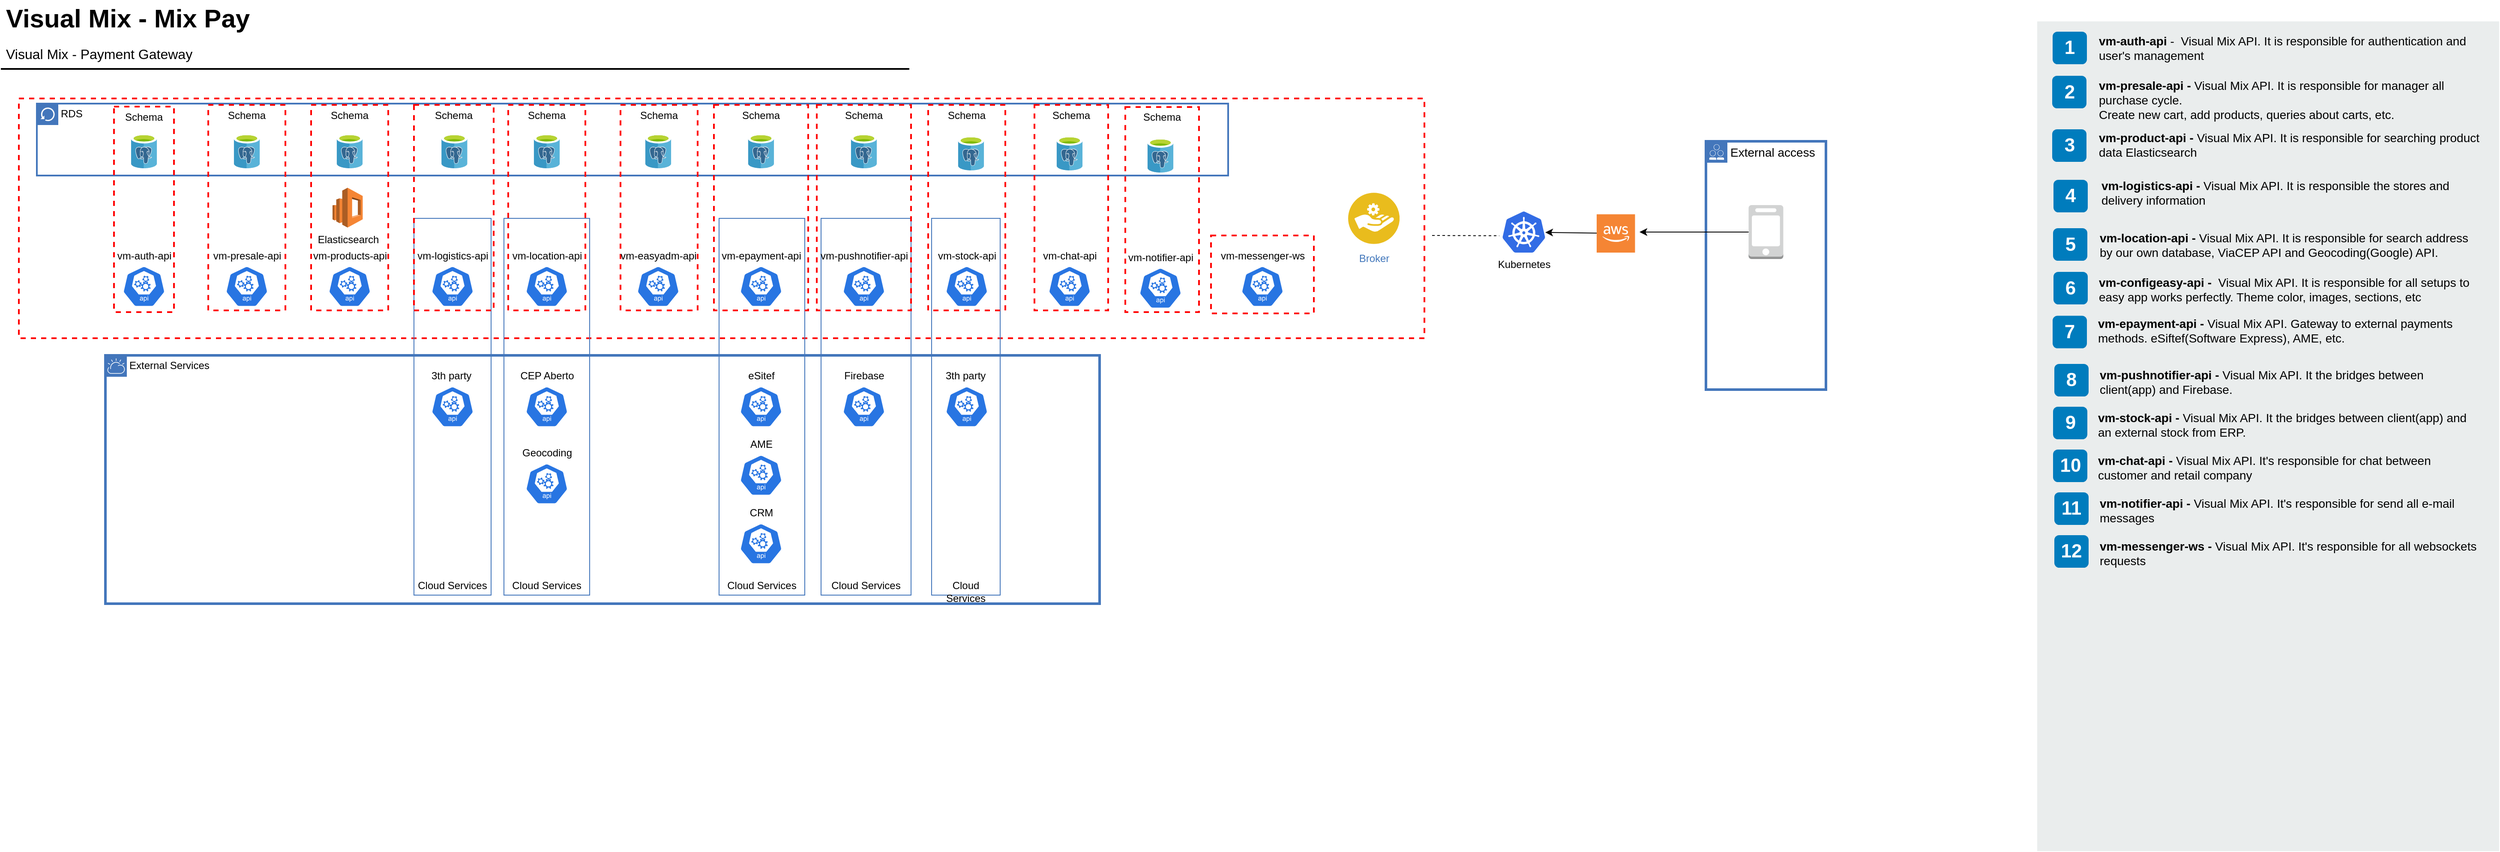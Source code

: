 <mxfile version="13.6.2" type="github" pages="4">
  <diagram id="Ht1M8jgEwFfnCIfOTk4-" name="Architecture">
    <mxGraphModel dx="1351" dy="946" grid="1" gridSize="10" guides="1" tooltips="1" connect="1" arrows="1" fold="1" page="1" pageScale="1" pageWidth="1169" pageHeight="827" background="none" math="0" shadow="0">
      <root>
        <mxCell id="0" />
        <mxCell id="1" parent="0" />
        <mxCell id="9gZsiQix6CurxSerb5Fo-18" value="" style="rounded=0;whiteSpace=wrap;html=1;fillColor=#EAEDED;fontSize=22;fontColor=#FFFFFF;strokeColor=none;labelBackgroundColor=none;" parent="1" vertex="1">
          <mxGeometry x="2384" y="90" width="539" height="969" as="geometry" />
        </mxCell>
        <mxCell id="9gZsiQix6CurxSerb5Fo-19" value="1" style="rounded=1;whiteSpace=wrap;html=1;fillColor=#007CBD;strokeColor=none;fontColor=#FFFFFF;fontStyle=1;fontSize=22;labelBackgroundColor=none;" parent="1" vertex="1">
          <mxGeometry x="2402" y="102" width="40" height="38" as="geometry" />
        </mxCell>
        <mxCell id="9gZsiQix6CurxSerb5Fo-20" value="2" style="rounded=1;whiteSpace=wrap;html=1;fillColor=#007CBD;strokeColor=none;fontColor=#FFFFFF;fontStyle=1;fontSize=22;labelBackgroundColor=none;" parent="1" vertex="1">
          <mxGeometry x="2401.5" y="153.5" width="40" height="38" as="geometry" />
        </mxCell>
        <mxCell id="9gZsiQix6CurxSerb5Fo-21" value="3" style="rounded=1;whiteSpace=wrap;html=1;fillColor=#007CBD;strokeColor=none;fontColor=#FFFFFF;fontStyle=1;fontSize=22;labelBackgroundColor=none;" parent="1" vertex="1">
          <mxGeometry x="2401.5" y="216" width="40" height="38" as="geometry" />
        </mxCell>
        <mxCell id="9gZsiQix6CurxSerb5Fo-22" value="4" style="rounded=1;whiteSpace=wrap;html=1;fillColor=#007CBD;strokeColor=none;fontColor=#FFFFFF;fontStyle=1;fontSize=22;labelBackgroundColor=none;" parent="1" vertex="1">
          <mxGeometry x="2403" y="275" width="40" height="38" as="geometry" />
        </mxCell>
        <mxCell id="9gZsiQix6CurxSerb5Fo-23" value="5" style="rounded=1;whiteSpace=wrap;html=1;fillColor=#007CBD;strokeColor=none;fontColor=#FFFFFF;fontStyle=1;fontSize=22;labelBackgroundColor=none;" parent="1" vertex="1">
          <mxGeometry x="2402.5" y="331.5" width="40" height="38" as="geometry" />
        </mxCell>
        <mxCell id="9gZsiQix6CurxSerb5Fo-24" value="6" style="rounded=1;whiteSpace=wrap;html=1;fillColor=#007CBD;strokeColor=none;fontColor=#FFFFFF;fontStyle=1;fontSize=22;labelBackgroundColor=none;" parent="1" vertex="1">
          <mxGeometry x="2403" y="382.5" width="40" height="38" as="geometry" />
        </mxCell>
        <mxCell id="9gZsiQix6CurxSerb5Fo-25" value="7" style="rounded=1;whiteSpace=wrap;html=1;fillColor=#007CBD;strokeColor=none;fontColor=#FFFFFF;fontStyle=1;fontSize=22;labelBackgroundColor=none;" parent="1" vertex="1">
          <mxGeometry x="2402" y="433.75" width="40" height="38" as="geometry" />
        </mxCell>
        <mxCell id="9gZsiQix6CurxSerb5Fo-26" value="8" style="rounded=1;whiteSpace=wrap;html=1;fillColor=#007CBD;strokeColor=none;fontColor=#FFFFFF;fontStyle=1;fontSize=22;labelBackgroundColor=none;" parent="1" vertex="1">
          <mxGeometry x="2404" y="490" width="40" height="38" as="geometry" />
        </mxCell>
        <mxCell id="9gZsiQix6CurxSerb5Fo-27" value="&lt;b&gt;vm-auth-api &lt;/b&gt;- &amp;nbsp;Visual Mix API. It is responsible for authentication and user&#39;s management&amp;nbsp;" style="text;html=1;align=left;verticalAlign=top;spacingTop=-4;fontSize=14;labelBackgroundColor=none;whiteSpace=wrap;" parent="1" vertex="1">
          <mxGeometry x="2453.5" y="101.5" width="449" height="46.5" as="geometry" />
        </mxCell>
        <mxCell id="9gZsiQix6CurxSerb5Fo-28" value="&lt;b&gt;vm-presale-api&amp;nbsp;&lt;/b&gt;&lt;b&gt;-&amp;nbsp;&lt;/b&gt;Visual Mix API. It is responsible for manager all purchase cycle.&amp;nbsp;&lt;br&gt;Create new cart, add products, queries about carts, etc." style="text;html=1;align=left;verticalAlign=top;spacingTop=-4;fontSize=14;labelBackgroundColor=none;whiteSpace=wrap;" parent="1" vertex="1">
          <mxGeometry x="2453.5" y="154" width="450" height="43.5" as="geometry" />
        </mxCell>
        <mxCell id="9gZsiQix6CurxSerb5Fo-29" value="&lt;b&gt;vm-product-api&amp;nbsp;&lt;/b&gt;&lt;b&gt;-&amp;nbsp;&lt;/b&gt;Visual Mix API. It is responsible for searching product data Elasticsearch&amp;nbsp;" style="text;html=1;align=left;verticalAlign=top;spacingTop=-4;fontSize=14;labelBackgroundColor=none;whiteSpace=wrap;" parent="1" vertex="1">
          <mxGeometry x="2453.5" y="214.5" width="450" height="117" as="geometry" />
        </mxCell>
        <mxCell id="9gZsiQix6CurxSerb5Fo-30" value="&lt;span&gt;&lt;b&gt;vm-logistics-api&amp;nbsp;&lt;/b&gt;&lt;/span&gt;&lt;b&gt;-&amp;nbsp;&lt;/b&gt;Visual Mix API. It is responsible the stores&amp;nbsp;and delivery&amp;nbsp;information&amp;nbsp;" style="text;html=1;align=left;verticalAlign=top;spacingTop=-4;fontSize=14;labelBackgroundColor=none;whiteSpace=wrap;" parent="1" vertex="1">
          <mxGeometry x="2457" y="270.5" width="450" height="49.5" as="geometry" />
        </mxCell>
        <mxCell id="9gZsiQix6CurxSerb5Fo-31" value="&lt;b&gt;vm-location-api&amp;nbsp;&lt;/b&gt;&lt;b&gt;-&amp;nbsp;&lt;/b&gt;Visual Mix API. It is responsible for search address by our own database, ViaCEP API and Geocoding(Google) API." style="text;html=1;align=left;verticalAlign=top;spacingTop=-4;fontSize=14;labelBackgroundColor=none;whiteSpace=wrap;" parent="1" vertex="1">
          <mxGeometry x="2454.5" y="331.5" width="449" height="62.5" as="geometry" />
        </mxCell>
        <mxCell id="9gZsiQix6CurxSerb5Fo-32" value="&lt;b&gt;vm-configeasy-api&amp;nbsp;&lt;/b&gt;&lt;b&gt;-&amp;nbsp;&lt;/b&gt;&lt;b&gt;&amp;nbsp;&lt;/b&gt;Visual Mix API. It is responsible for all setups to easy app works perfectly. Theme color, images, sections, etc" style="text;html=1;align=left;verticalAlign=top;spacingTop=-4;fontSize=14;labelBackgroundColor=none;whiteSpace=wrap;" parent="1" vertex="1">
          <mxGeometry x="2453.5" y="384" width="450" height="36" as="geometry" />
        </mxCell>
        <mxCell id="9gZsiQix6CurxSerb5Fo-33" value="&lt;b&gt;vm-pushnotifier-api&amp;nbsp;&lt;/b&gt;&lt;b&gt;-&amp;nbsp;&lt;/b&gt;Visual Mix API. It the bridges between client(app) and Firebase." style="text;html=1;align=left;verticalAlign=top;spacingTop=-4;fontSize=14;labelBackgroundColor=none;whiteSpace=wrap;" parent="1" vertex="1">
          <mxGeometry x="2454.5" y="491.5" width="449" height="38.5" as="geometry" />
        </mxCell>
        <mxCell id="9gZsiQix6CurxSerb5Fo-34" value="&lt;b&gt;vm-epayment-api&amp;nbsp;&lt;/b&gt;&lt;b&gt;-&amp;nbsp;&lt;/b&gt;Visual Mix API. Gateway to external payments methods. eSiftef(Software Express), AME, etc.&lt;b&gt;&amp;nbsp;&lt;/b&gt;" style="text;html=1;align=left;verticalAlign=top;spacingTop=-4;fontSize=14;labelBackgroundColor=none;whiteSpace=wrap;" parent="1" vertex="1">
          <mxGeometry x="2452.5" y="431.5" width="450" height="38.5" as="geometry" />
        </mxCell>
        <mxCell id="e6rWz-Rmy9RiweGdKCaX-33" value="9" style="rounded=1;whiteSpace=wrap;html=1;fillColor=#007CBD;strokeColor=none;fontColor=#FFFFFF;fontStyle=1;fontSize=22;labelBackgroundColor=none;" parent="1" vertex="1">
          <mxGeometry x="2402.5" y="540" width="40" height="38" as="geometry" />
        </mxCell>
        <mxCell id="e6rWz-Rmy9RiweGdKCaX-34" value="&lt;b&gt;vm-stock-api&amp;nbsp;&lt;/b&gt;&lt;b&gt;-&amp;nbsp;&lt;/b&gt;Visual Mix API. It the bridges between client(app) and an external stock from ERP." style="text;html=1;align=left;verticalAlign=top;spacingTop=-4;fontSize=14;labelBackgroundColor=none;whiteSpace=wrap;" parent="1" vertex="1">
          <mxGeometry x="2453" y="541.5" width="449" height="38.5" as="geometry" />
        </mxCell>
        <mxCell id="e6rWz-Rmy9RiweGdKCaX-35" value="10" style="rounded=1;whiteSpace=wrap;html=1;fillColor=#007CBD;strokeColor=none;fontColor=#FFFFFF;fontStyle=1;fontSize=22;labelBackgroundColor=none;" parent="1" vertex="1">
          <mxGeometry x="2402.5" y="590" width="40" height="38" as="geometry" />
        </mxCell>
        <mxCell id="e6rWz-Rmy9RiweGdKCaX-36" value="&lt;b&gt;vm-chat-api&amp;nbsp;&lt;/b&gt;&lt;b&gt;-&amp;nbsp;&lt;/b&gt;Visual Mix API. It&#39;s responsible for chat between customer and retail company" style="text;html=1;align=left;verticalAlign=top;spacingTop=-4;fontSize=14;labelBackgroundColor=none;whiteSpace=wrap;" parent="1" vertex="1">
          <mxGeometry x="2453" y="591.5" width="449" height="38.5" as="geometry" />
        </mxCell>
        <mxCell id="e6rWz-Rmy9RiweGdKCaX-37" value="11" style="rounded=1;whiteSpace=wrap;html=1;fillColor=#007CBD;strokeColor=none;fontColor=#FFFFFF;fontStyle=1;fontSize=22;labelBackgroundColor=none;" parent="1" vertex="1">
          <mxGeometry x="2404" y="640" width="40" height="38" as="geometry" />
        </mxCell>
        <mxCell id="e6rWz-Rmy9RiweGdKCaX-38" value="&lt;b&gt;vm-notifier-api&amp;nbsp;&lt;/b&gt;&lt;b&gt;-&amp;nbsp;&lt;/b&gt;Visual Mix API. It&#39;s responsible for send all e-mail messages" style="text;html=1;align=left;verticalAlign=top;spacingTop=-4;fontSize=14;labelBackgroundColor=none;whiteSpace=wrap;" parent="1" vertex="1">
          <mxGeometry x="2454.5" y="641.5" width="449" height="38.5" as="geometry" />
        </mxCell>
        <mxCell id="e6rWz-Rmy9RiweGdKCaX-39" value="12" style="rounded=1;whiteSpace=wrap;html=1;fillColor=#007CBD;strokeColor=none;fontColor=#FFFFFF;fontStyle=1;fontSize=22;labelBackgroundColor=none;" parent="1" vertex="1">
          <mxGeometry x="2404" y="690" width="40" height="38" as="geometry" />
        </mxCell>
        <mxCell id="e6rWz-Rmy9RiweGdKCaX-40" value="&lt;b&gt;vm-messenger-ws&amp;nbsp;&lt;/b&gt;&lt;b&gt;-&amp;nbsp;&lt;/b&gt;Visual Mix API. It&#39;s responsible for all websockets requests" style="text;html=1;align=left;verticalAlign=top;spacingTop=-4;fontSize=14;labelBackgroundColor=none;whiteSpace=wrap;" parent="1" vertex="1">
          <mxGeometry x="2454.5" y="691.5" width="449" height="38.5" as="geometry" />
        </mxCell>
        <mxCell id="FPIIqeN5ZAR5y9yoUY7c-1" value="" style="group" parent="1" vertex="1" connectable="0">
          <mxGeometry x="29" y="180" width="2108.5" height="590" as="geometry" />
        </mxCell>
        <mxCell id="e6rWz-Rmy9RiweGdKCaX-19" value="Schema" style="fontStyle=0;verticalAlign=top;align=center;spacingTop=-1;fillColor=none;rounded=0;whiteSpace=wrap;strokeColor=#FF0000;strokeWidth=2;dashed=1;container=1;collapsible=0;expand=0;recursiveResize=0;spacing=1;" parent="FPIIqeN5ZAR5y9yoUY7c-1" vertex="1">
          <mxGeometry x="1291" y="10" width="86" height="239.5" as="geometry" />
        </mxCell>
        <mxCell id="e6rWz-Rmy9RiweGdKCaX-20" value="" style="aspect=fixed;html=1;points=[];align=center;image;fontSize=12;image=img/lib/mscae/Azure_Database_for_PostgreSQL_servers.svg;" parent="e6rWz-Rmy9RiweGdKCaX-19" vertex="1">
          <mxGeometry x="25.8" y="36.5" width="30.4" height="40" as="geometry" />
        </mxCell>
        <mxCell id="e6rWz-Rmy9RiweGdKCaX-32" value="RDS" style="shape=mxgraph.ibm.box;prType=classic;fontStyle=0;verticalAlign=top;align=left;spacingLeft=32;spacingTop=4;fillColor=none;rounded=0;whiteSpace=wrap;html=1;strokeColor=#4376BB;strokeWidth=2;dashed=0;container=1;spacing=-4;collapsible=0;expand=0;recursiveResize=0;" parent="e6rWz-Rmy9RiweGdKCaX-19" vertex="1">
          <mxGeometry x="-1270" y="-4" width="1390" height="84" as="geometry" />
        </mxCell>
        <mxCell id="9gZsiQix6CurxSerb5Fo-36" value="" style="fontStyle=0;verticalAlign=top;align=center;spacingTop=-2;fillColor=none;rounded=0;whiteSpace=wrap;html=1;strokeColor=#FF0000;strokeWidth=2;dashed=1;container=0;collapsible=0;expand=0;recursiveResize=0;" parent="FPIIqeN5ZAR5y9yoUY7c-1" vertex="1">
          <mxGeometry width="1640" height="280" as="geometry" />
        </mxCell>
        <mxCell id="9gZsiQix6CurxSerb5Fo-55" value="Schema" style="fontStyle=0;verticalAlign=top;align=center;spacingTop=-2;fillColor=none;rounded=0;whiteSpace=wrap;html=1;strokeColor=#FF0000;strokeWidth=2;dashed=1;container=1;collapsible=0;expand=0;recursiveResize=0;" parent="FPIIqeN5ZAR5y9yoUY7c-1" vertex="1">
          <mxGeometry x="702" y="7.5" width="90" height="240" as="geometry" />
        </mxCell>
        <mxCell id="9gZsiQix6CurxSerb5Fo-123" value="" style="aspect=fixed;html=1;points=[];align=center;image;fontSize=12;image=img/lib/mscae/Azure_Database_for_PostgreSQL_servers.svg;" parent="9gZsiQix6CurxSerb5Fo-55" vertex="1">
          <mxGeometry x="28.8" y="34" width="30.4" height="40" as="geometry" />
        </mxCell>
        <mxCell id="9gZsiQix6CurxSerb5Fo-71" value="&lt;br&gt;&lt;br&gt;&lt;br&gt;&lt;br&gt;&lt;br&gt;&lt;br&gt;&lt;br&gt;&lt;br&gt;&lt;br&gt;&lt;br&gt;&lt;br&gt;&lt;br&gt;&lt;br&gt;&lt;br&gt;&lt;br&gt;&lt;br&gt;&lt;br&gt;&lt;br&gt;&lt;br&gt;&lt;br&gt;&lt;br&gt;&lt;br&gt;&lt;br&gt;&lt;br&gt;&lt;br&gt;&lt;br&gt;&lt;br&gt;&lt;br&gt;&lt;br&gt;Cloud Services" style="fontStyle=0;verticalAlign=top;align=center;spacingTop=-2;fillColor=none;rounded=0;whiteSpace=wrap;html=1;strokeColor=#4376BB;strokeWidth=1;dashed=0;container=1;collapsible=0;expand=0;recursiveResize=0;direction=east;" parent="FPIIqeN5ZAR5y9yoUY7c-1" vertex="1">
          <mxGeometry x="817" y="140" width="100" height="440" as="geometry" />
        </mxCell>
        <mxCell id="9gZsiQix6CurxSerb5Fo-75" value="External Services" style="shape=mxgraph.ibm.box;prType=cloud;fontStyle=0;verticalAlign=top;align=left;spacingLeft=32;spacingTop=4;fillColor=none;rounded=0;whiteSpace=wrap;html=1;strokeColor=#4376BB;strokeWidth=3;dashed=0;container=1;spacing=-4;collapsible=0;expand=0;recursiveResize=0;" parent="FPIIqeN5ZAR5y9yoUY7c-1" vertex="1">
          <mxGeometry x="101" y="300" width="1160" height="290" as="geometry" />
        </mxCell>
        <mxCell id="9gZsiQix6CurxSerb5Fo-78" value="3th party&amp;nbsp;&lt;br&gt;&lt;br&gt;&lt;br&gt;&lt;br&gt;&lt;br&gt;&lt;br&gt;" style="html=1;dashed=0;whitespace=wrap;fillColor=#2875E2;strokeColor=#ffffff;points=[[0.005,0.63,0],[0.1,0.2,0],[0.9,0.2,0],[0.5,0,0],[0.995,0.63,0],[0.72,0.99,0],[0.5,1,0],[0.28,0.99,0]];shape=mxgraph.kubernetes.icon;prIcon=api;flipH=0;flipV=0;" parent="9gZsiQix6CurxSerb5Fo-75" vertex="1">
          <mxGeometry x="380" y="30" width="50" height="60" as="geometry" />
        </mxCell>
        <mxCell id="9gZsiQix6CurxSerb5Fo-79" value="eSitef&lt;br&gt;&lt;br&gt;&lt;br&gt;&lt;br&gt;&lt;br&gt;&lt;br&gt;" style="html=1;dashed=0;whitespace=wrap;fillColor=#2875E2;strokeColor=#ffffff;points=[[0.005,0.63,0],[0.1,0.2,0],[0.9,0.2,0],[0.5,0,0],[0.995,0.63,0],[0.72,0.99,0],[0.5,1,0],[0.28,0.99,0]];shape=mxgraph.kubernetes.icon;prIcon=api;flipH=0;flipV=0;" parent="9gZsiQix6CurxSerb5Fo-75" vertex="1">
          <mxGeometry x="740" y="30" width="50" height="60" as="geometry" />
        </mxCell>
        <mxCell id="9gZsiQix6CurxSerb5Fo-81" value="AME&lt;br&gt;&lt;br&gt;&lt;br&gt;&lt;br&gt;&lt;br&gt;&lt;br&gt;" style="html=1;dashed=0;whitespace=wrap;fillColor=#2875E2;strokeColor=#ffffff;points=[[0.005,0.63,0],[0.1,0.2,0],[0.9,0.2,0],[0.5,0,0],[0.995,0.63,0],[0.72,0.99,0],[0.5,1,0],[0.28,0.99,0]];shape=mxgraph.kubernetes.icon;prIcon=api;flipH=0;flipV=0;" parent="9gZsiQix6CurxSerb5Fo-75" vertex="1">
          <mxGeometry x="740" y="110" width="50" height="60" as="geometry" />
        </mxCell>
        <mxCell id="9gZsiQix6CurxSerb5Fo-82" value="CRM&lt;br&gt;&lt;br&gt;&lt;br&gt;&lt;br&gt;&lt;br&gt;&lt;br&gt;" style="html=1;dashed=0;whitespace=wrap;fillColor=#2875E2;strokeColor=#ffffff;points=[[0.005,0.63,0],[0.1,0.2,0],[0.9,0.2,0],[0.5,0,0],[0.995,0.63,0],[0.72,0.99,0],[0.5,1,0],[0.28,0.99,0]];shape=mxgraph.kubernetes.icon;prIcon=api;flipH=0;flipV=0;" parent="9gZsiQix6CurxSerb5Fo-75" vertex="1">
          <mxGeometry x="740" y="190" width="50" height="60" as="geometry" />
        </mxCell>
        <mxCell id="9gZsiQix6CurxSerb5Fo-83" value="Firebase&lt;br&gt;&lt;br&gt;&lt;br&gt;&lt;br&gt;&lt;br&gt;&lt;br&gt;" style="html=1;dashed=0;whitespace=wrap;fillColor=#2875E2;strokeColor=#ffffff;points=[[0.005,0.63,0],[0.1,0.2,0],[0.9,0.2,0],[0.5,0,0],[0.995,0.63,0],[0.72,0.99,0],[0.5,1,0],[0.28,0.99,0]];shape=mxgraph.kubernetes.icon;prIcon=api;flipH=0;flipV=0;" parent="9gZsiQix6CurxSerb5Fo-75" vertex="1">
          <mxGeometry x="860" y="30" width="50" height="60" as="geometry" />
        </mxCell>
        <mxCell id="9gZsiQix6CurxSerb5Fo-84" value="3th party&amp;nbsp;&lt;br&gt;&lt;br&gt;&lt;br&gt;&lt;br&gt;&lt;br&gt;&lt;br&gt;" style="html=1;dashed=0;whitespace=wrap;fillColor=#2875E2;strokeColor=#ffffff;points=[[0.005,0.63,0],[0.1,0.2,0],[0.9,0.2,0],[0.5,0,0],[0.995,0.63,0],[0.72,0.99,0],[0.5,1,0],[0.28,0.99,0]];shape=mxgraph.kubernetes.icon;prIcon=api;flipH=0;flipV=0;" parent="9gZsiQix6CurxSerb5Fo-75" vertex="1">
          <mxGeometry x="980" y="30" width="50" height="60" as="geometry" />
        </mxCell>
        <mxCell id="9gZsiQix6CurxSerb5Fo-73" value="&lt;br&gt;&lt;br&gt;&lt;br&gt;&lt;br&gt;&lt;br&gt;&lt;br&gt;&lt;br&gt;&lt;br&gt;&lt;br&gt;&lt;br&gt;&lt;br&gt;&lt;br&gt;&lt;br&gt;&lt;br&gt;&lt;br&gt;&lt;br&gt;&lt;br&gt;&lt;br&gt;&lt;br&gt;&lt;br&gt;&lt;br&gt;&lt;br&gt;&lt;br&gt;&lt;br&gt;&lt;br&gt;&lt;br&gt;&lt;br&gt;&lt;br&gt;&lt;br&gt;Cloud Services" style="fontStyle=0;verticalAlign=top;align=center;spacingTop=-2;fillColor=none;rounded=0;whiteSpace=wrap;html=1;strokeColor=#4376BB;strokeWidth=1;dashed=0;container=1;collapsible=0;expand=0;recursiveResize=0;direction=east;flipH=0;" parent="FPIIqeN5ZAR5y9yoUY7c-1" vertex="1">
          <mxGeometry x="1065" y="140" width="80" height="440" as="geometry" />
        </mxCell>
        <mxCell id="9gZsiQix6CurxSerb5Fo-72" value="&lt;br&gt;&lt;br&gt;&lt;br&gt;&lt;br&gt;&lt;br&gt;&lt;br&gt;&lt;br&gt;&lt;br&gt;&lt;br&gt;&lt;br&gt;&lt;br&gt;&lt;br&gt;&lt;br&gt;&lt;br&gt;&lt;br&gt;&lt;br&gt;&lt;br&gt;&lt;br&gt;&lt;br&gt;&lt;br&gt;&lt;br&gt;&lt;br&gt;&lt;br&gt;&lt;br&gt;&lt;br&gt;&lt;br&gt;&lt;br&gt;&lt;br&gt;&lt;br&gt;Cloud Services" style="fontStyle=0;verticalAlign=top;align=center;spacingTop=-2;fillColor=none;rounded=0;whiteSpace=wrap;html=1;strokeColor=#4376BB;strokeWidth=1;dashed=0;container=1;collapsible=0;expand=0;recursiveResize=0;direction=east;" parent="FPIIqeN5ZAR5y9yoUY7c-1" vertex="1">
          <mxGeometry x="936" y="140" width="105" height="440" as="geometry" />
        </mxCell>
        <mxCell id="9gZsiQix6CurxSerb5Fo-74" value="&lt;br&gt;&lt;br&gt;&lt;br&gt;&lt;br&gt;&lt;br&gt;&lt;br&gt;&lt;br&gt;&lt;br&gt;&lt;br&gt;&lt;br&gt;&lt;br&gt;&lt;br&gt;&lt;br&gt;&lt;br&gt;&lt;br&gt;&lt;br&gt;&lt;br&gt;&lt;br&gt;&lt;br&gt;&lt;br&gt;&lt;br&gt;&lt;br&gt;&lt;br&gt;&lt;br&gt;&lt;br&gt;&lt;br&gt;&lt;br&gt;&lt;br&gt;&lt;br&gt;Cloud Services" style="fontStyle=0;verticalAlign=top;align=center;spacingTop=-2;fillColor=none;rounded=0;whiteSpace=wrap;html=1;strokeColor=#4376BB;strokeWidth=1;dashed=0;container=1;collapsible=0;expand=0;recursiveResize=0;direction=east;" parent="FPIIqeN5ZAR5y9yoUY7c-1" vertex="1">
          <mxGeometry x="461" y="140" width="90" height="440" as="geometry" />
        </mxCell>
        <mxCell id="9gZsiQix6CurxSerb5Fo-70" value="&lt;br&gt;&lt;br&gt;&lt;br&gt;&lt;br&gt;&lt;br&gt;&lt;br&gt;&lt;br&gt;&lt;br&gt;&lt;br&gt;&lt;br&gt;&lt;br&gt;&lt;br&gt;&lt;br&gt;&lt;br&gt;&lt;br&gt;&lt;br&gt;&lt;br&gt;&lt;br&gt;&lt;br&gt;&lt;br&gt;&lt;br&gt;&lt;br&gt;&lt;br&gt;&lt;br&gt;&lt;br&gt;&lt;br&gt;&lt;br&gt;&lt;br&gt;&lt;br&gt;Cloud Services" style="fontStyle=0;verticalAlign=top;align=center;spacingTop=-2;fillColor=none;rounded=0;whiteSpace=wrap;html=1;strokeColor=#4376BB;strokeWidth=1;dashed=0;container=1;collapsible=0;expand=0;recursiveResize=0;direction=east;" parent="FPIIqeN5ZAR5y9yoUY7c-1" vertex="1">
          <mxGeometry x="566" y="140" width="100" height="440" as="geometry" />
        </mxCell>
        <mxCell id="9gZsiQix6CurxSerb5Fo-76" value="CEP Aberto&lt;br&gt;&lt;br&gt;&lt;br&gt;&lt;br&gt;&lt;br&gt;&lt;br&gt;" style="html=1;dashed=0;whitespace=wrap;fillColor=#2875E2;strokeColor=#ffffff;points=[[0.005,0.63,0],[0.1,0.2,0],[0.9,0.2,0],[0.5,0,0],[0.995,0.63,0],[0.72,0.99,0],[0.5,1,0],[0.28,0.99,0]];shape=mxgraph.kubernetes.icon;prIcon=api;flipH=0;flipV=0;" parent="9gZsiQix6CurxSerb5Fo-70" vertex="1">
          <mxGeometry x="25" y="190" width="50" height="60" as="geometry" />
        </mxCell>
        <mxCell id="9gZsiQix6CurxSerb5Fo-77" value="Geocoding&lt;br&gt;&lt;br&gt;&lt;br&gt;&lt;br&gt;&lt;br&gt;&lt;br&gt;" style="html=1;dashed=0;whitespace=wrap;fillColor=#2875E2;strokeColor=#ffffff;points=[[0.005,0.63,0],[0.1,0.2,0],[0.9,0.2,0],[0.5,0,0],[0.995,0.63,0],[0.72,0.99,0],[0.5,1,0],[0.28,0.99,0]];shape=mxgraph.kubernetes.icon;prIcon=api;flipH=0;flipV=0;" parent="9gZsiQix6CurxSerb5Fo-70" vertex="1">
          <mxGeometry x="25" y="280" width="50" height="60" as="geometry" />
        </mxCell>
        <mxCell id="9gZsiQix6CurxSerb5Fo-59" value="Schema" style="fontStyle=0;verticalAlign=top;align=center;spacingTop=-2;fillColor=none;rounded=0;whiteSpace=wrap;html=1;strokeColor=#FF0000;strokeWidth=2;dashed=1;container=1;collapsible=0;expand=0;recursiveResize=0;" parent="FPIIqeN5ZAR5y9yoUY7c-1" vertex="1">
          <mxGeometry x="1185" y="7.5" width="86" height="240" as="geometry" />
        </mxCell>
        <mxCell id="9gZsiQix6CurxSerb5Fo-127" value="" style="aspect=fixed;html=1;points=[];align=center;image;fontSize=12;image=img/lib/mscae/Azure_Database_for_PostgreSQL_servers.svg;" parent="9gZsiQix6CurxSerb5Fo-59" vertex="1">
          <mxGeometry x="25.8" y="36.5" width="30.4" height="40" as="geometry" />
        </mxCell>
        <mxCell id="9gZsiQix6CurxSerb5Fo-58" value="Schema" style="fontStyle=0;verticalAlign=top;align=center;spacingTop=-2;fillColor=none;rounded=0;whiteSpace=wrap;html=1;strokeColor=#FF0000;strokeWidth=2;dashed=1;container=1;collapsible=0;expand=0;recursiveResize=0;" parent="FPIIqeN5ZAR5y9yoUY7c-1" vertex="1">
          <mxGeometry x="1061" y="7.5" width="90" height="240" as="geometry" />
        </mxCell>
        <mxCell id="9gZsiQix6CurxSerb5Fo-126" value="" style="aspect=fixed;html=1;points=[];align=center;image;fontSize=12;image=img/lib/mscae/Azure_Database_for_PostgreSQL_servers.svg;" parent="9gZsiQix6CurxSerb5Fo-58" vertex="1">
          <mxGeometry x="34.8" y="36.5" width="30.4" height="40" as="geometry" />
        </mxCell>
        <mxCell id="9gZsiQix6CurxSerb5Fo-57" value="Schema" style="fontStyle=0;verticalAlign=top;align=center;spacingTop=-2;fillColor=none;rounded=0;whiteSpace=wrap;html=1;strokeColor=#FF0000;strokeWidth=2;dashed=1;container=1;collapsible=0;expand=0;recursiveResize=0;" parent="FPIIqeN5ZAR5y9yoUY7c-1" vertex="1">
          <mxGeometry x="931" y="7.5" width="110" height="240" as="geometry" />
        </mxCell>
        <mxCell id="9gZsiQix6CurxSerb5Fo-125" value="" style="aspect=fixed;html=1;points=[];align=center;image;fontSize=12;image=img/lib/mscae/Azure_Database_for_PostgreSQL_servers.svg;" parent="9gZsiQix6CurxSerb5Fo-57" vertex="1">
          <mxGeometry x="39.8" y="34" width="30.4" height="40" as="geometry" />
        </mxCell>
        <mxCell id="9gZsiQix6CurxSerb5Fo-56" value="Schema" style="fontStyle=0;verticalAlign=top;align=center;spacingTop=-2;fillColor=none;rounded=0;whiteSpace=wrap;html=1;strokeColor=#FF0000;strokeWidth=2;dashed=1;container=1;collapsible=0;expand=0;recursiveResize=0;" parent="FPIIqeN5ZAR5y9yoUY7c-1" vertex="1">
          <mxGeometry x="811" y="7.5" width="110" height="240" as="geometry" />
        </mxCell>
        <mxCell id="9gZsiQix6CurxSerb5Fo-124" value="" style="aspect=fixed;html=1;points=[];align=center;image;fontSize=12;image=img/lib/mscae/Azure_Database_for_PostgreSQL_servers.svg;" parent="9gZsiQix6CurxSerb5Fo-56" vertex="1">
          <mxGeometry x="39.8" y="34" width="30.4" height="40" as="geometry" />
        </mxCell>
        <mxCell id="9gZsiQix6CurxSerb5Fo-54" value="Schema" style="fontStyle=0;verticalAlign=top;align=center;spacingTop=-2;fillColor=none;rounded=0;whiteSpace=wrap;html=1;strokeColor=#FF0000;strokeWidth=2;dashed=1;container=1;collapsible=0;expand=0;recursiveResize=0;" parent="FPIIqeN5ZAR5y9yoUY7c-1" vertex="1">
          <mxGeometry x="571" y="7.5" width="90" height="240" as="geometry" />
        </mxCell>
        <mxCell id="9gZsiQix6CurxSerb5Fo-122" value="" style="aspect=fixed;html=1;points=[];align=center;image;fontSize=12;image=img/lib/mscae/Azure_Database_for_PostgreSQL_servers.svg;" parent="9gZsiQix6CurxSerb5Fo-54" vertex="1">
          <mxGeometry x="29.8" y="34" width="30.4" height="40" as="geometry" />
        </mxCell>
        <mxCell id="9gZsiQix6CurxSerb5Fo-53" value="Schema" style="fontStyle=0;verticalAlign=top;align=center;spacingTop=-2;fillColor=none;rounded=0;whiteSpace=wrap;html=1;strokeColor=#FF0000;strokeWidth=2;dashed=1;container=1;collapsible=0;expand=0;recursiveResize=0;" parent="FPIIqeN5ZAR5y9yoUY7c-1" vertex="1">
          <mxGeometry x="461" y="7.5" width="93" height="240" as="geometry" />
        </mxCell>
        <mxCell id="9gZsiQix6CurxSerb5Fo-121" value="" style="aspect=fixed;html=1;points=[];align=center;image;fontSize=12;image=img/lib/mscae/Azure_Database_for_PostgreSQL_servers.svg;" parent="9gZsiQix6CurxSerb5Fo-53" vertex="1">
          <mxGeometry x="32.0" y="34" width="30.4" height="40" as="geometry" />
        </mxCell>
        <mxCell id="9gZsiQix6CurxSerb5Fo-52" value="Schema" style="fontStyle=0;verticalAlign=top;align=center;spacingTop=-2;fillColor=none;rounded=0;whiteSpace=wrap;html=1;strokeColor=#FF0000;strokeWidth=2;dashed=1;container=1;collapsible=0;expand=0;recursiveResize=0;" parent="FPIIqeN5ZAR5y9yoUY7c-1" vertex="1">
          <mxGeometry x="341" y="7.5" width="90" height="240" as="geometry" />
        </mxCell>
        <mxCell id="9gZsiQix6CurxSerb5Fo-115" value="Elasticsearch" style="outlineConnect=0;dashed=0;verticalLabelPosition=bottom;verticalAlign=top;align=center;html=1;shape=mxgraph.aws3.elasticsearch_service;fillColor=#F58534;gradientColor=none;" parent="9gZsiQix6CurxSerb5Fo-52" vertex="1">
          <mxGeometry x="24.99" y="96.75" width="35.21" height="46.5" as="geometry" />
        </mxCell>
        <mxCell id="9gZsiQix6CurxSerb5Fo-120" value="" style="aspect=fixed;html=1;points=[];align=center;image;fontSize=12;image=img/lib/mscae/Azure_Database_for_PostgreSQL_servers.svg;" parent="9gZsiQix6CurxSerb5Fo-52" vertex="1">
          <mxGeometry x="29.8" y="34" width="30.4" height="40" as="geometry" />
        </mxCell>
        <mxCell id="9gZsiQix6CurxSerb5Fo-51" value="Schema" style="fontStyle=0;verticalAlign=top;align=center;spacingTop=-2;fillColor=none;rounded=0;whiteSpace=wrap;html=1;strokeColor=#FF0000;strokeWidth=2;dashed=1;container=1;collapsible=0;expand=0;recursiveResize=0;" parent="FPIIqeN5ZAR5y9yoUY7c-1" vertex="1">
          <mxGeometry x="221" y="7.5" width="90" height="240" as="geometry" />
        </mxCell>
        <mxCell id="J2uJuzHB50UTJ_rWJ9Sv-41" value="External access" style="shape=mxgraph.ibm.box;prType=public;fontStyle=0;verticalAlign=top;align=left;spacingLeft=32;spacingTop=4;fillColor=none;rounded=0;whiteSpace=wrap;html=1;strokeColor=#4376BB;strokeWidth=3;dashed=0;container=1;spacing=-4;collapsible=0;expand=0;recursiveResize=0;fontSize=14;" parent="FPIIqeN5ZAR5y9yoUY7c-1" vertex="1">
          <mxGeometry x="1968.5" y="50" width="140" height="290" as="geometry" />
        </mxCell>
        <mxCell id="e6rWz-Rmy9RiweGdKCaX-3" value="" style="outlineConnect=0;dashed=0;verticalLabelPosition=bottom;verticalAlign=top;align=center;html=1;shape=mxgraph.aws3.mobile_client;fillColor=#D2D3D3;gradientColor=none;" parent="J2uJuzHB50UTJ_rWJ9Sv-41" vertex="1">
          <mxGeometry x="49.75" y="74.5" width="40.5" height="63" as="geometry" />
        </mxCell>
        <mxCell id="9gZsiQix6CurxSerb5Fo-50" value="Schema" style="fontStyle=0;verticalAlign=top;align=center;spacingTop=-2;fillColor=none;rounded=0;whiteSpace=wrap;html=1;strokeColor=#FF0000;strokeWidth=2;dashed=1;container=1;collapsible=0;expand=0;recursiveResize=0;" parent="FPIIqeN5ZAR5y9yoUY7c-1" vertex="1">
          <mxGeometry x="111" y="9.5" width="70" height="240" as="geometry" />
        </mxCell>
        <mxCell id="9gZsiQix6CurxSerb5Fo-116" value="" style="aspect=fixed;html=1;points=[];align=center;image;fontSize=12;image=img/lib/mscae/Azure_Database_for_PostgreSQL_servers.svg;" parent="9gZsiQix6CurxSerb5Fo-50" vertex="1">
          <mxGeometry x="19.8" y="32" width="30.4" height="40" as="geometry" />
        </mxCell>
        <mxCell id="9gZsiQix6CurxSerb5Fo-38" value="vm-presale-api&lt;br&gt;&lt;br&gt;&lt;br&gt;&lt;br&gt;&lt;br&gt;&lt;br&gt;" style="html=1;dashed=0;whitespace=wrap;fillColor=#2875E2;strokeColor=#ffffff;points=[[0.005,0.63,0],[0.1,0.2,0],[0.9,0.2,0],[0.5,0,0],[0.995,0.63,0],[0.72,0.99,0],[0.5,1,0],[0.28,0.99,0]];shape=mxgraph.kubernetes.icon;prIcon=api;flipH=0;flipV=0;" parent="FPIIqeN5ZAR5y9yoUY7c-1" vertex="1">
          <mxGeometry x="241" y="189.5" width="50" height="60" as="geometry" />
        </mxCell>
        <mxCell id="9gZsiQix6CurxSerb5Fo-39" value="vm-products-api&lt;br&gt;&lt;br&gt;&lt;br&gt;&lt;br&gt;&lt;br&gt;&lt;br&gt;" style="html=1;dashed=0;whitespace=wrap;fillColor=#2875E2;strokeColor=#ffffff;points=[[0.005,0.63,0],[0.1,0.2,0],[0.9,0.2,0],[0.5,0,0],[0.995,0.63,0],[0.72,0.99,0],[0.5,1,0],[0.28,0.99,0]];shape=mxgraph.kubernetes.icon;prIcon=api;flipH=0;flipV=0;" parent="FPIIqeN5ZAR5y9yoUY7c-1" vertex="1">
          <mxGeometry x="361" y="189.5" width="50" height="60" as="geometry" />
        </mxCell>
        <mxCell id="9gZsiQix6CurxSerb5Fo-40" value="vm-logistics-api&lt;br&gt;&lt;br&gt;&lt;br&gt;&lt;br&gt;&lt;br&gt;&lt;br&gt;" style="html=1;dashed=0;whitespace=wrap;fillColor=#2875E2;strokeColor=#ffffff;points=[[0.005,0.63,0],[0.1,0.2,0],[0.9,0.2,0],[0.5,0,0],[0.995,0.63,0],[0.72,0.99,0],[0.5,1,0],[0.28,0.99,0]];shape=mxgraph.kubernetes.icon;prIcon=api;flipH=0;flipV=0;" parent="FPIIqeN5ZAR5y9yoUY7c-1" vertex="1">
          <mxGeometry x="481" y="189.5" width="50" height="60" as="geometry" />
        </mxCell>
        <mxCell id="9gZsiQix6CurxSerb5Fo-41" value="vm-location-api&lt;br&gt;&lt;br&gt;&lt;br&gt;&lt;br&gt;&lt;br&gt;&lt;br&gt;" style="html=1;dashed=0;whitespace=wrap;fillColor=#2875E2;strokeColor=#ffffff;points=[[0.005,0.63,0],[0.1,0.2,0],[0.9,0.2,0],[0.5,0,0],[0.995,0.63,0],[0.72,0.99,0],[0.5,1,0],[0.28,0.99,0]];shape=mxgraph.kubernetes.icon;prIcon=api;flipH=0;flipV=0;" parent="FPIIqeN5ZAR5y9yoUY7c-1" vertex="1">
          <mxGeometry x="591" y="189.5" width="50" height="60" as="geometry" />
        </mxCell>
        <mxCell id="9gZsiQix6CurxSerb5Fo-42" value="vm-easyadm-api&lt;br&gt;&lt;br&gt;&lt;br&gt;&lt;br&gt;&lt;br&gt;&lt;br&gt;" style="html=1;dashed=0;whitespace=wrap;fillColor=#2875E2;strokeColor=#ffffff;points=[[0.005,0.63,0],[0.1,0.2,0],[0.9,0.2,0],[0.5,0,0],[0.995,0.63,0],[0.72,0.99,0],[0.5,1,0],[0.28,0.99,0]];shape=mxgraph.kubernetes.icon;prIcon=api;flipH=0;flipV=0;" parent="FPIIqeN5ZAR5y9yoUY7c-1" vertex="1">
          <mxGeometry x="721" y="189.5" width="50" height="60" as="geometry" />
        </mxCell>
        <mxCell id="9gZsiQix6CurxSerb5Fo-43" value="vm-epayment-api&lt;br&gt;&lt;br&gt;&lt;br&gt;&lt;br&gt;&lt;br&gt;&lt;br&gt;" style="html=1;dashed=0;whitespace=wrap;fillColor=#2875E2;strokeColor=#ffffff;points=[[0.005,0.63,0],[0.1,0.2,0],[0.9,0.2,0],[0.5,0,0],[0.995,0.63,0],[0.72,0.99,0],[0.5,1,0],[0.28,0.99,0]];shape=mxgraph.kubernetes.icon;prIcon=api;flipH=0;flipV=0;" parent="FPIIqeN5ZAR5y9yoUY7c-1" vertex="1">
          <mxGeometry x="841" y="189.5" width="50" height="60" as="geometry" />
        </mxCell>
        <mxCell id="9gZsiQix6CurxSerb5Fo-44" value="vm-pushnotifier-api&lt;br&gt;&lt;br&gt;&lt;br&gt;&lt;br&gt;&lt;br&gt;&lt;br&gt;" style="html=1;dashed=0;whitespace=wrap;fillColor=#2875E2;strokeColor=#ffffff;points=[[0.005,0.63,0],[0.1,0.2,0],[0.9,0.2,0],[0.5,0,0],[0.995,0.63,0],[0.72,0.99,0],[0.5,1,0],[0.28,0.99,0]];shape=mxgraph.kubernetes.icon;prIcon=api;flipH=0;flipV=0;" parent="FPIIqeN5ZAR5y9yoUY7c-1" vertex="1">
          <mxGeometry x="961" y="189.5" width="50" height="60" as="geometry" />
        </mxCell>
        <mxCell id="9gZsiQix6CurxSerb5Fo-46" value="vm-chat-api&lt;br&gt;&lt;br&gt;&lt;br&gt;&lt;br&gt;&lt;br&gt;&lt;br&gt;" style="html=1;dashed=0;whitespace=wrap;fillColor=#2875E2;strokeColor=#ffffff;points=[[0.005,0.63,0],[0.1,0.2,0],[0.9,0.2,0],[0.5,0,0],[0.995,0.63,0],[0.72,0.99,0],[0.5,1,0],[0.28,0.99,0]];shape=mxgraph.kubernetes.icon;prIcon=api;flipH=0;flipV=0;" parent="FPIIqeN5ZAR5y9yoUY7c-1" vertex="1">
          <mxGeometry x="1201" y="189.5" width="50" height="60" as="geometry" />
        </mxCell>
        <mxCell id="9gZsiQix6CurxSerb5Fo-49" value="vm-stock-api&lt;br&gt;&lt;br&gt;&lt;br&gt;&lt;br&gt;&lt;br&gt;&lt;br&gt;" style="html=1;dashed=0;whitespace=wrap;fillColor=#2875E2;strokeColor=#ffffff;points=[[0.005,0.63,0],[0.1,0.2,0],[0.9,0.2,0],[0.5,0,0],[0.995,0.63,0],[0.72,0.99,0],[0.5,1,0],[0.28,0.99,0]];shape=mxgraph.kubernetes.icon;prIcon=api;flipH=0;flipV=0;" parent="FPIIqeN5ZAR5y9yoUY7c-1" vertex="1">
          <mxGeometry x="1081" y="189.5" width="50" height="60" as="geometry" />
        </mxCell>
        <mxCell id="9gZsiQix6CurxSerb5Fo-37" value="vm-auth-api&lt;br&gt;&lt;br&gt;&lt;br&gt;&lt;br&gt;&lt;br&gt;&lt;br&gt;" style="html=1;dashed=0;whitespace=wrap;fillColor=#2875E2;strokeColor=#ffffff;points=[[0.005,0.63,0],[0.1,0.2,0],[0.9,0.2,0],[0.5,0,0],[0.995,0.63,0],[0.72,0.99,0],[0.5,1,0],[0.28,0.99,0]];shape=mxgraph.kubernetes.icon;prIcon=api;flipH=0;flipV=0;" parent="FPIIqeN5ZAR5y9yoUY7c-1" vertex="1">
          <mxGeometry x="121" y="189.5" width="50" height="60" as="geometry" />
        </mxCell>
        <mxCell id="9gZsiQix6CurxSerb5Fo-119" value="" style="aspect=fixed;html=1;points=[];align=center;image;fontSize=12;image=img/lib/mscae/Azure_Database_for_PostgreSQL_servers.svg;" parent="FPIIqeN5ZAR5y9yoUY7c-1" vertex="1">
          <mxGeometry x="250.8" y="41.5" width="30.4" height="40" as="geometry" />
        </mxCell>
        <mxCell id="e6rWz-Rmy9RiweGdKCaX-2" value="Broker" style="aspect=fixed;perimeter=ellipsePerimeter;html=1;align=center;shadow=0;dashed=0;fontColor=#4277BB;labelBackgroundColor=#ffffff;fontSize=12;spacingTop=3;image;image=img/lib/ibm/applications/service_broker.svg;" parent="FPIIqeN5ZAR5y9yoUY7c-1" vertex="1">
          <mxGeometry x="1551" y="110" width="60" height="60" as="geometry" />
        </mxCell>
        <mxCell id="e6rWz-Rmy9RiweGdKCaX-6" value="" style="outlineConnect=0;dashed=0;verticalLabelPosition=bottom;verticalAlign=top;align=center;html=1;shape=mxgraph.aws3.cloud_2;fillColor=#F58534;gradientColor=none;" parent="FPIIqeN5ZAR5y9yoUY7c-1" vertex="1">
          <mxGeometry x="1841" y="135.25" width="44.75" height="44.75" as="geometry" />
        </mxCell>
        <mxCell id="e6rWz-Rmy9RiweGdKCaX-7" style="edgeStyle=orthogonalEdgeStyle;rounded=0;orthogonalLoop=1;jettySize=auto;html=1;exitX=0;exitY=0.5;exitDx=0;exitDy=0;exitPerimeter=0;" parent="FPIIqeN5ZAR5y9yoUY7c-1" source="e6rWz-Rmy9RiweGdKCaX-3" edge="1">
          <mxGeometry relative="1" as="geometry">
            <mxPoint x="1891" y="156" as="targetPoint" />
          </mxGeometry>
        </mxCell>
        <mxCell id="e6rWz-Rmy9RiweGdKCaX-9" value="Kubernetes" style="aspect=fixed;html=1;points=[];align=center;image;fontSize=12;image=img/lib/mscae/Kubernetes.svg;" parent="FPIIqeN5ZAR5y9yoUY7c-1" vertex="1">
          <mxGeometry x="1731" y="132" width="50" height="48" as="geometry" />
        </mxCell>
        <mxCell id="e6rWz-Rmy9RiweGdKCaX-10" value="" style="html=1;labelBackgroundColor=#ffffff;endArrow=classic;endFill=1;endSize=6;jettySize=auto;orthogonalLoop=1;strokeWidth=1;fontSize=14;" parent="FPIIqeN5ZAR5y9yoUY7c-1" source="e6rWz-Rmy9RiweGdKCaX-6" target="e6rWz-Rmy9RiweGdKCaX-9" edge="1">
          <mxGeometry width="60" height="60" relative="1" as="geometry">
            <mxPoint x="1701" y="210" as="sourcePoint" />
            <mxPoint x="1391" y="320" as="targetPoint" />
          </mxGeometry>
        </mxCell>
        <mxCell id="e6rWz-Rmy9RiweGdKCaX-11" value="" style="html=1;labelBackgroundColor=#ffffff;endArrow=none;endFill=0;jettySize=auto;orthogonalLoop=1;strokeWidth=1;dashed=1;fontSize=14;entryX=-0.073;entryY=0.59;entryDx=0;entryDy=0;entryPerimeter=0;" parent="FPIIqeN5ZAR5y9yoUY7c-1" target="e6rWz-Rmy9RiweGdKCaX-9" edge="1">
          <mxGeometry width="60" height="60" relative="1" as="geometry">
            <mxPoint x="1649" y="160" as="sourcePoint" />
            <mxPoint x="1391" y="320" as="targetPoint" />
          </mxGeometry>
        </mxCell>
        <mxCell id="e6rWz-Rmy9RiweGdKCaX-22" value="" style="fontStyle=0;verticalAlign=top;align=center;spacingTop=-2;fillColor=none;rounded=0;whiteSpace=wrap;html=1;strokeColor=#FF0000;strokeWidth=2;dashed=1;container=1;collapsible=0;expand=0;recursiveResize=0;" parent="FPIIqeN5ZAR5y9yoUY7c-1" vertex="1">
          <mxGeometry x="1391" y="160" width="120" height="91" as="geometry" />
        </mxCell>
        <mxCell id="e6rWz-Rmy9RiweGdKCaX-24" value="vm-messenger-ws&lt;br&gt;&lt;br&gt;&lt;br&gt;&lt;br&gt;&lt;br&gt;&lt;br&gt;" style="html=1;dashed=0;whitespace=wrap;fillColor=#2875E2;strokeColor=#ffffff;points=[[0.005,0.63,0],[0.1,0.2,0],[0.9,0.2,0],[0.5,0,0],[0.995,0.63,0],[0.72,0.99,0],[0.5,1,0],[0.28,0.99,0]];shape=mxgraph.kubernetes.icon;prIcon=api;flipH=0;flipV=0;" parent="e6rWz-Rmy9RiweGdKCaX-22" vertex="1">
          <mxGeometry x="35" y="29.5" width="50" height="60" as="geometry" />
        </mxCell>
        <mxCell id="e6rWz-Rmy9RiweGdKCaX-21" value="vm-notifier-api&lt;br&gt;&lt;br&gt;&lt;br&gt;&lt;br&gt;&lt;br&gt;&lt;br&gt;" style="html=1;dashed=0;whitespace=wrap;fillColor=#2875E2;strokeColor=#ffffff;points=[[0.005,0.63,0],[0.1,0.2,0],[0.9,0.2,0],[0.5,0,0],[0.995,0.63,0],[0.72,0.99,0],[0.5,1,0],[0.28,0.99,0]];shape=mxgraph.kubernetes.icon;prIcon=api;flipH=0;flipV=0;" parent="FPIIqeN5ZAR5y9yoUY7c-1" vertex="1">
          <mxGeometry x="1307" y="191.5" width="50" height="60" as="geometry" />
        </mxCell>
        <mxCell id="oEi631JSzE4OU8ojjG5S-1" value="" style="group" parent="1" vertex="1" connectable="0">
          <mxGeometry x="8" y="65.5" width="1060" height="85" as="geometry" />
        </mxCell>
        <mxCell id="-QjtrjUzRDEMRZ5MF8oH-47" value="Visual Mix - Mix Pay" style="text;html=1;resizable=0;points=[];autosize=1;align=left;verticalAlign=top;spacingTop=-4;fontSize=30;fontStyle=1" parent="oEi631JSzE4OU8ojjG5S-1" vertex="1">
          <mxGeometry x="4" width="300" height="40" as="geometry" />
        </mxCell>
        <mxCell id="-QjtrjUzRDEMRZ5MF8oH-48" value="Visual Mix - Payment Gateway" style="text;html=1;resizable=0;points=[];autosize=1;align=left;verticalAlign=top;spacingTop=-4;fontSize=16" parent="oEi631JSzE4OU8ojjG5S-1" vertex="1">
          <mxGeometry x="4" y="50" width="230" height="20" as="geometry" />
        </mxCell>
        <mxCell id="SCVMTBWpLvtzJIhz15lM-1" value="" style="line;strokeWidth=2;html=1;fontSize=14;" parent="oEi631JSzE4OU8ojjG5S-1" vertex="1">
          <mxGeometry y="75" width="1060" height="10" as="geometry" />
        </mxCell>
      </root>
    </mxGraphModel>
  </diagram>
  <diagram id="MGfQ_S6StoyqCkcG_YU1" name="Action Flux">
    <mxGraphModel dx="946" dy="662" grid="1" gridSize="10" guides="1" tooltips="1" connect="1" arrows="1" fold="1" page="1" pageScale="1" pageWidth="1169" pageHeight="827" math="0" shadow="0">
      <root>
        <mxCell id="5uC7GMBCHUU2KOciokQW-0" />
        <mxCell id="5uC7GMBCHUU2KOciokQW-1" parent="5uC7GMBCHUU2KOciokQW-0" />
        <mxCell id="_fKVMyV30kxpR3VFltWH-0" value="Visual Mix - Gateway ePayment" style="text;html=1;resizable=0;points=[];autosize=1;align=left;verticalAlign=top;spacingTop=-4;fontSize=30;fontStyle=1" parent="5uC7GMBCHUU2KOciokQW-1" vertex="1">
          <mxGeometry x="12" y="65.5" width="460" height="40" as="geometry" />
        </mxCell>
        <mxCell id="_fKVMyV30kxpR3VFltWH-1" value="Visual Mix - Payment" style="text;html=1;resizable=0;points=[];autosize=1;align=left;verticalAlign=top;spacingTop=-4;fontSize=16" parent="5uC7GMBCHUU2KOciokQW-1" vertex="1">
          <mxGeometry x="22" y="120.5" width="170" height="20" as="geometry" />
        </mxCell>
        <mxCell id="_fKVMyV30kxpR3VFltWH-2" value="" style="line;strokeWidth=2;html=1;fontSize=14;" parent="5uC7GMBCHUU2KOciokQW-1" vertex="1">
          <mxGeometry x="18" y="145.5" width="1060" height="10" as="geometry" />
        </mxCell>
        <mxCell id="8bpa-kQosB6sIj7VV07S-4" style="edgeStyle=orthogonalEdgeStyle;rounded=0;orthogonalLoop=1;jettySize=auto;html=1;exitX=0.5;exitY=0.5;exitDx=0;exitDy=15;exitPerimeter=0;entryX=0.5;entryY=0;entryDx=0;entryDy=0;" parent="5uC7GMBCHUU2KOciokQW-1" source="3brQV2HhPV82k_EzPIoM-0" target="3brQV2HhPV82k_EzPIoM-1" edge="1">
          <mxGeometry relative="1" as="geometry" />
        </mxCell>
        <mxCell id="3brQV2HhPV82k_EzPIoM-0" value="" style="html=1;dashed=0;whitespace=wrap;shape=mxgraph.dfd.start" parent="5uC7GMBCHUU2KOciokQW-1" vertex="1">
          <mxGeometry x="85" y="190" width="80" height="30" as="geometry" />
        </mxCell>
        <mxCell id="8bpa-kQosB6sIj7VV07S-5" style="edgeStyle=orthogonalEdgeStyle;rounded=0;orthogonalLoop=1;jettySize=auto;html=1;exitX=0.5;exitY=1;exitDx=0;exitDy=0;" parent="5uC7GMBCHUU2KOciokQW-1" source="3brQV2HhPV82k_EzPIoM-1" target="8bpa-kQosB6sIj7VV07S-0" edge="1">
          <mxGeometry relative="1" as="geometry" />
        </mxCell>
        <mxCell id="3brQV2HhPV82k_EzPIoM-1" value="Client call API&lt;br&gt;Get Payments &lt;br&gt;Allowed" style="html=1;dashed=0;whitespace=wrap;" parent="5uC7GMBCHUU2KOciokQW-1" vertex="1">
          <mxGeometry x="80" y="250" width="90" height="50" as="geometry" />
        </mxCell>
        <mxCell id="8bpa-kQosB6sIj7VV07S-6" style="edgeStyle=orthogonalEdgeStyle;rounded=0;orthogonalLoop=1;jettySize=auto;html=1;exitX=0.5;exitY=1;exitDx=0;exitDy=0;entryX=0.5;entryY=0;entryDx=0;entryDy=0;" parent="5uC7GMBCHUU2KOciokQW-1" source="8bpa-kQosB6sIj7VV07S-0" target="8bpa-kQosB6sIj7VV07S-1" edge="1">
          <mxGeometry relative="1" as="geometry" />
        </mxCell>
        <mxCell id="8bpa-kQosB6sIj7VV07S-0" value="Search &amp;nbsp;Payments" style="shape=manualInput;whiteSpace=wrap;html=1;dashed=0;size=15;" parent="5uC7GMBCHUU2KOciokQW-1" vertex="1">
          <mxGeometry x="75" y="330" width="100" height="50" as="geometry" />
        </mxCell>
        <mxCell id="8bpa-kQosB6sIj7VV07S-9" style="edgeStyle=orthogonalEdgeStyle;rounded=0;orthogonalLoop=1;jettySize=auto;html=1;exitX=0.5;exitY=1;exitDx=0;exitDy=0;entryX=0.5;entryY=0.5;entryDx=0;entryDy=-15;entryPerimeter=0;" parent="5uC7GMBCHUU2KOciokQW-1" source="8bpa-kQosB6sIj7VV07S-1" target="8bpa-kQosB6sIj7VV07S-2" edge="1">
          <mxGeometry relative="1" as="geometry" />
        </mxCell>
        <mxCell id="8bpa-kQosB6sIj7VV07S-1" value="Mapper Entity&lt;br&gt;&amp;nbsp;to &lt;br&gt;PaymentDTO" style="shape=parallelogram;perimeter=parallelogramPerimeter;whiteSpace=wrap;html=1;dashed=0;" parent="5uC7GMBCHUU2KOciokQW-1" vertex="1">
          <mxGeometry x="65" y="400" width="120" height="60" as="geometry" />
        </mxCell>
        <mxCell id="8bpa-kQosB6sIj7VV07S-2" value="" style="html=1;dashed=0;whitespace=wrap;shape=mxgraph.dfd.start" parent="5uC7GMBCHUU2KOciokQW-1" vertex="1">
          <mxGeometry x="85" y="490" width="80" height="30" as="geometry" />
        </mxCell>
        <mxCell id="8bpa-kQosB6sIj7VV07S-10" style="edgeStyle=orthogonalEdgeStyle;rounded=0;orthogonalLoop=1;jettySize=auto;html=1;exitX=0.5;exitY=0.5;exitDx=0;exitDy=15;exitPerimeter=0;entryX=0.5;entryY=0;entryDx=0;entryDy=0;" parent="5uC7GMBCHUU2KOciokQW-1" source="8bpa-kQosB6sIj7VV07S-11" target="8bpa-kQosB6sIj7VV07S-13" edge="1">
          <mxGeometry relative="1" as="geometry" />
        </mxCell>
        <mxCell id="8bpa-kQosB6sIj7VV07S-11" value="" style="html=1;dashed=0;whitespace=wrap;shape=mxgraph.dfd.start" parent="5uC7GMBCHUU2KOciokQW-1" vertex="1">
          <mxGeometry x="230" y="190" width="80" height="30" as="geometry" />
        </mxCell>
        <mxCell id="8bpa-kQosB6sIj7VV07S-12" style="edgeStyle=orthogonalEdgeStyle;rounded=0;orthogonalLoop=1;jettySize=auto;html=1;exitX=0.5;exitY=1;exitDx=0;exitDy=0;" parent="5uC7GMBCHUU2KOciokQW-1" source="8bpa-kQosB6sIj7VV07S-13" target="8bpa-kQosB6sIj7VV07S-15" edge="1">
          <mxGeometry relative="1" as="geometry" />
        </mxCell>
        <mxCell id="8bpa-kQosB6sIj7VV07S-13" value="Client call API&lt;br&gt;Get Step by &lt;br&gt;Payment" style="html=1;dashed=0;whitespace=wrap;" parent="5uC7GMBCHUU2KOciokQW-1" vertex="1">
          <mxGeometry x="225" y="250" width="90" height="50" as="geometry" />
        </mxCell>
        <mxCell id="8bpa-kQosB6sIj7VV07S-14" style="edgeStyle=orthogonalEdgeStyle;rounded=0;orthogonalLoop=1;jettySize=auto;html=1;exitX=0.5;exitY=1;exitDx=0;exitDy=0;entryX=0.5;entryY=0;entryDx=0;entryDy=0;" parent="5uC7GMBCHUU2KOciokQW-1" source="8bpa-kQosB6sIj7VV07S-15" target="8bpa-kQosB6sIj7VV07S-17" edge="1">
          <mxGeometry relative="1" as="geometry" />
        </mxCell>
        <mxCell id="8bpa-kQosB6sIj7VV07S-15" value="&amp;nbsp;Search &amp;nbsp;Step Payments" style="shape=manualInput;whiteSpace=wrap;html=1;dashed=0;size=15;" parent="5uC7GMBCHUU2KOciokQW-1" vertex="1">
          <mxGeometry x="220" y="330" width="100" height="50" as="geometry" />
        </mxCell>
        <mxCell id="8bpa-kQosB6sIj7VV07S-16" style="edgeStyle=orthogonalEdgeStyle;rounded=0;orthogonalLoop=1;jettySize=auto;html=1;exitX=0.5;exitY=1;exitDx=0;exitDy=0;entryX=0.5;entryY=0.5;entryDx=0;entryDy=-15;entryPerimeter=0;" parent="5uC7GMBCHUU2KOciokQW-1" source="8bpa-kQosB6sIj7VV07S-17" target="8bpa-kQosB6sIj7VV07S-18" edge="1">
          <mxGeometry relative="1" as="geometry" />
        </mxCell>
        <mxCell id="8bpa-kQosB6sIj7VV07S-17" value="Mapper Entity&lt;br&gt;&amp;nbsp;to &lt;br&gt;PaymentDTO" style="shape=parallelogram;perimeter=parallelogramPerimeter;whiteSpace=wrap;html=1;dashed=0;" parent="5uC7GMBCHUU2KOciokQW-1" vertex="1">
          <mxGeometry x="210" y="400" width="120" height="60" as="geometry" />
        </mxCell>
        <mxCell id="8bpa-kQosB6sIj7VV07S-18" value="" style="html=1;dashed=0;whitespace=wrap;shape=mxgraph.dfd.start" parent="5uC7GMBCHUU2KOciokQW-1" vertex="1">
          <mxGeometry x="230" y="490" width="80" height="30" as="geometry" />
        </mxCell>
      </root>
    </mxGraphModel>
  </diagram>
  <diagram id="sDBQkYz8PmR6vnkKx3aT" name="DFD - Nivel 0">
    <mxGraphModel dx="1351" dy="946" grid="1" gridSize="10" guides="1" tooltips="1" connect="1" arrows="1" fold="1" page="1" pageScale="1" pageWidth="1169" pageHeight="827" math="0" shadow="0">
      <root>
        <mxCell id="2rSgHIbdFwvIc0WvtrLs-0" />
        <mxCell id="2rSgHIbdFwvIc0WvtrLs-1" parent="2rSgHIbdFwvIc0WvtrLs-0" />
        <mxCell id="2rSgHIbdFwvIc0WvtrLs-2" value="Client" style="shape=umlActor;verticalLabelPosition=bottom;verticalAlign=top;html=1;" parent="2rSgHIbdFwvIc0WvtrLs-1" vertex="1">
          <mxGeometry x="920" y="220" width="30" height="60" as="geometry" />
        </mxCell>
        <mxCell id="lSDAhZMTf5IQAqP99dPR-0" value="" style="group" parent="2rSgHIbdFwvIc0WvtrLs-1" vertex="1" connectable="0">
          <mxGeometry x="8" y="65.5" width="1060" height="85" as="geometry" />
        </mxCell>
        <mxCell id="lSDAhZMTf5IQAqP99dPR-1" value="Visual Mix - Mix Pay" style="text;html=1;resizable=0;points=[];autosize=1;align=left;verticalAlign=top;spacingTop=-4;fontSize=30;fontStyle=1" parent="lSDAhZMTf5IQAqP99dPR-0" vertex="1">
          <mxGeometry x="4" width="300" height="40" as="geometry" />
        </mxCell>
        <mxCell id="lSDAhZMTf5IQAqP99dPR-2" value="Visual Mix - Payment Gateway" style="text;html=1;resizable=0;points=[];autosize=1;align=left;verticalAlign=top;spacingTop=-4;fontSize=16" parent="lSDAhZMTf5IQAqP99dPR-0" vertex="1">
          <mxGeometry x="4" y="50" width="230" height="20" as="geometry" />
        </mxCell>
        <mxCell id="lSDAhZMTf5IQAqP99dPR-3" value="" style="line;strokeWidth=2;html=1;fontSize=14;" parent="lSDAhZMTf5IQAqP99dPR-0" vertex="1">
          <mxGeometry y="75" width="1060" height="10" as="geometry" />
        </mxCell>
        <mxCell id="2I1-ourpG88yM8pqYZ4m-5" value="" style="group" parent="2rSgHIbdFwvIc0WvtrLs-1" vertex="1" connectable="0">
          <mxGeometry x="385" y="160" width="520" height="660" as="geometry" />
        </mxCell>
        <mxCell id="2I1-ourpG88yM8pqYZ4m-3" value="Payment Gateway" style="verticalAlign=top;align=left;spacingTop=8;spacingLeft=2;spacingRight=12;shape=cube;size=10;direction=south;fontStyle=4;html=1;" parent="2I1-ourpG88yM8pqYZ4m-5" vertex="1">
          <mxGeometry width="400" height="660" as="geometry" />
        </mxCell>
        <mxCell id="2I1-ourpG88yM8pqYZ4m-4" value="" style="group" parent="2I1-ourpG88yM8pqYZ4m-5" vertex="1" connectable="0">
          <mxGeometry x="10" y="40" width="310" height="370" as="geometry" />
        </mxCell>
        <mxCell id="2rSgHIbdFwvIc0WvtrLs-4" value="GET PAYMENT &amp;nbsp;ALLOWED" style="ellipse;whiteSpace=wrap;html=1;" parent="2I1-ourpG88yM8pqYZ4m-4" vertex="1">
          <mxGeometry x="170" y="110" width="140" height="70" as="geometry" />
        </mxCell>
        <mxCell id="2rSgHIbdFwvIc0WvtrLs-5" value="GET ALL&amp;nbsp;ALLOWED&lt;br&gt;PAYMENTS" style="ellipse;whiteSpace=wrap;html=1;" parent="2I1-ourpG88yM8pqYZ4m-4" vertex="1">
          <mxGeometry x="170" y="300" width="140" height="70" as="geometry" />
        </mxCell>
        <mxCell id="2rSgHIbdFwvIc0WvtrLs-6" value="GET STEPS BY PAYMENT" style="ellipse;whiteSpace=wrap;html=1;" parent="2I1-ourpG88yM8pqYZ4m-4" vertex="1">
          <mxGeometry y="255" width="140" height="70" as="geometry" />
        </mxCell>
        <mxCell id="LXXfUvdEIz77tF7RVQGW-0" value="RESERVATION" style="ellipse;whiteSpace=wrap;html=1;" parent="2I1-ourpG88yM8pqYZ4m-4" vertex="1">
          <mxGeometry x="170" y="210" width="140" height="70" as="geometry" />
        </mxCell>
        <mxCell id="LXXfUvdEIz77tF7RVQGW-1" value="GET WALLET &lt;br&gt;BALANCE&amp;nbsp;" style="ellipse;whiteSpace=wrap;html=1;" parent="2I1-ourpG88yM8pqYZ4m-4" vertex="1">
          <mxGeometry x="170" y="20" width="140" height="70" as="geometry" />
        </mxCell>
        <mxCell id="LXXfUvdEIz77tF7RVQGW-2" value="COMMIT" style="ellipse;whiteSpace=wrap;html=1;" parent="2I1-ourpG88yM8pqYZ4m-4" vertex="1">
          <mxGeometry y="160" width="140" height="70" as="geometry" />
        </mxCell>
        <mxCell id="LXXfUvdEIz77tF7RVQGW-3" value="CANCEL" style="ellipse;whiteSpace=wrap;html=1;" parent="2I1-ourpG88yM8pqYZ4m-4" vertex="1">
          <mxGeometry width="140" height="70" as="geometry" />
        </mxCell>
        <mxCell id="LXXfUvdEIz77tF7RVQGW-4" value="REVERSAL" style="ellipse;whiteSpace=wrap;html=1;" parent="2I1-ourpG88yM8pqYZ4m-4" vertex="1">
          <mxGeometry y="80" width="140" height="70" as="geometry" />
        </mxCell>
        <mxCell id="2I1-ourpG88yM8pqYZ4m-11" style="edgeStyle=orthogonalEdgeStyle;rounded=0;orthogonalLoop=1;jettySize=auto;html=1;exitX=0.5;exitY=0;exitDx=0;exitDy=0;exitPerimeter=0;entryX=1;entryY=0;entryDx=0;entryDy=0;" parent="2rSgHIbdFwvIc0WvtrLs-1" source="2rSgHIbdFwvIc0WvtrLs-2" target="LXXfUvdEIz77tF7RVQGW-3" edge="1">
          <mxGeometry relative="1" as="geometry">
            <Array as="points">
              <mxPoint x="935" y="210" />
            </Array>
          </mxGeometry>
        </mxCell>
        <mxCell id="2I1-ourpG88yM8pqYZ4m-12" style="edgeStyle=orthogonalEdgeStyle;rounded=0;orthogonalLoop=1;jettySize=auto;html=1;exitX=0.25;exitY=0.1;exitDx=0;exitDy=0;exitPerimeter=0;entryX=1;entryY=0;entryDx=0;entryDy=0;" parent="2rSgHIbdFwvIc0WvtrLs-1" source="2rSgHIbdFwvIc0WvtrLs-2" target="LXXfUvdEIz77tF7RVQGW-1" edge="1">
          <mxGeometry relative="1" as="geometry">
            <Array as="points">
              <mxPoint x="927" y="230" />
            </Array>
          </mxGeometry>
        </mxCell>
        <mxCell id="2I1-ourpG88yM8pqYZ4m-13" style="edgeStyle=orthogonalEdgeStyle;rounded=0;orthogonalLoop=1;jettySize=auto;html=1;exitX=0;exitY=0.333;exitDx=0;exitDy=0;exitPerimeter=0;entryX=1;entryY=0.5;entryDx=0;entryDy=0;" parent="2rSgHIbdFwvIc0WvtrLs-1" source="2rSgHIbdFwvIc0WvtrLs-2" target="LXXfUvdEIz77tF7RVQGW-4" edge="1">
          <mxGeometry relative="1" as="geometry">
            <Array as="points">
              <mxPoint x="740" y="240" />
              <mxPoint x="740" y="300" />
              <mxPoint x="535" y="300" />
            </Array>
          </mxGeometry>
        </mxCell>
        <mxCell id="2I1-ourpG88yM8pqYZ4m-14" style="edgeStyle=orthogonalEdgeStyle;rounded=0;orthogonalLoop=1;jettySize=auto;html=1;exitX=0.5;exitY=0.5;exitDx=0;exitDy=0;exitPerimeter=0;entryX=1;entryY=0.5;entryDx=0;entryDy=0;" parent="2rSgHIbdFwvIc0WvtrLs-1" source="2rSgHIbdFwvIc0WvtrLs-2" target="2rSgHIbdFwvIc0WvtrLs-4" edge="1">
          <mxGeometry relative="1" as="geometry" />
        </mxCell>
        <mxCell id="2I1-ourpG88yM8pqYZ4m-16" style="edgeStyle=orthogonalEdgeStyle;rounded=0;orthogonalLoop=1;jettySize=auto;html=1;exitX=0.5;exitY=0.5;exitDx=0;exitDy=0;exitPerimeter=0;entryX=1;entryY=0.5;entryDx=0;entryDy=0;" parent="2rSgHIbdFwvIc0WvtrLs-1" source="2rSgHIbdFwvIc0WvtrLs-2" target="LXXfUvdEIz77tF7RVQGW-2" edge="1">
          <mxGeometry relative="1" as="geometry">
            <Array as="points">
              <mxPoint x="900" y="250" />
              <mxPoint x="900" y="395" />
            </Array>
          </mxGeometry>
        </mxCell>
        <mxCell id="2I1-ourpG88yM8pqYZ4m-17" style="edgeStyle=orthogonalEdgeStyle;rounded=0;orthogonalLoop=1;jettySize=auto;html=1;exitX=0.5;exitY=0.5;exitDx=0;exitDy=0;exitPerimeter=0;entryX=1;entryY=0.5;entryDx=0;entryDy=0;" parent="2rSgHIbdFwvIc0WvtrLs-1" source="2rSgHIbdFwvIc0WvtrLs-2" target="LXXfUvdEIz77tF7RVQGW-0" edge="1">
          <mxGeometry relative="1" as="geometry">
            <Array as="points">
              <mxPoint x="970" y="250" />
              <mxPoint x="970" y="445" />
            </Array>
          </mxGeometry>
        </mxCell>
        <mxCell id="2I1-ourpG88yM8pqYZ4m-18" style="edgeStyle=orthogonalEdgeStyle;rounded=0;orthogonalLoop=1;jettySize=auto;html=1;exitX=0.5;exitY=0;exitDx=0;exitDy=0;exitPerimeter=0;entryX=1;entryY=0.5;entryDx=0;entryDy=0;" parent="2rSgHIbdFwvIc0WvtrLs-1" source="2rSgHIbdFwvIc0WvtrLs-2" target="2rSgHIbdFwvIc0WvtrLs-6" edge="1">
          <mxGeometry relative="1" as="geometry">
            <Array as="points">
              <mxPoint x="935" y="200" />
              <mxPoint x="1020" y="200" />
              <mxPoint x="1020" y="490" />
            </Array>
          </mxGeometry>
        </mxCell>
        <mxCell id="2I1-ourpG88yM8pqYZ4m-19" style="edgeStyle=orthogonalEdgeStyle;rounded=0;orthogonalLoop=1;jettySize=auto;html=1;exitX=0.75;exitY=0.1;exitDx=0;exitDy=0;exitPerimeter=0;entryX=1;entryY=0.5;entryDx=0;entryDy=0;" parent="2rSgHIbdFwvIc0WvtrLs-1" source="2rSgHIbdFwvIc0WvtrLs-2" target="2rSgHIbdFwvIc0WvtrLs-5" edge="1">
          <mxGeometry relative="1" as="geometry">
            <Array as="points">
              <mxPoint x="1060" y="226" />
              <mxPoint x="1060" y="535" />
            </Array>
          </mxGeometry>
        </mxCell>
      </root>
    </mxGraphModel>
  </diagram>
  <diagram id="pde1DReSZWbTPYTm3tCZ" name="Action flux - Description">
    <mxGraphModel dx="1351" dy="946" grid="1" gridSize="10" guides="1" tooltips="1" connect="1" arrows="1" fold="1" page="1" pageScale="1" pageWidth="1169" pageHeight="827" math="0" shadow="0">
      <root>
        <mxCell id="T9Nn7Okn6skYNSkeCLy9-0" />
        <mxCell id="T9Nn7Okn6skYNSkeCLy9-1" parent="T9Nn7Okn6skYNSkeCLy9-0" />
        <mxCell id="D8BWo8EY9NKOK6v1ewSo-0" value="process" style="swimlane;childLayout=stackLayout;horizontal=1;startSize=30;horizontalStack=0;rounded=1;fontSize=20;fontStyle=0;strokeWidth=2;resizeParent=0;resizeLast=1;shadow=0;dashed=0;align=center;" vertex="1" parent="T9Nn7Okn6skYNSkeCLy9-1">
          <mxGeometry x="50" y="220" width="200" height="270" as="geometry">
            <mxRectangle x="50" y="220" width="100" height="30" as="alternateBounds" />
          </mxGeometry>
        </mxCell>
        <mxCell id="D8BWo8EY9NKOK6v1ewSo-1" value="- tenant_id : long PK&#xa;- uuid : char(36) PK&#xa;- uuid_ext: char(100)&#xa;- user_id: long&#xa;- api_id: short&#xa;- date_process: date&#xa;- api_id_ext: short&#xa;" style="align=left;strokeColor=none;fillColor=none;spacingLeft=4;fontSize=20;verticalAlign=top;resizable=0;rotatable=0;part=1;" vertex="1" parent="D8BWo8EY9NKOK6v1ewSo-0">
          <mxGeometry y="30" width="200" height="240" as="geometry" />
        </mxCell>
        <mxCell id="D8BWo8EY9NKOK6v1ewSo-2" value="process_detail" style="swimlane;childLayout=stackLayout;horizontal=1;startSize=30;horizontalStack=0;rounded=1;fontSize=20;fontStyle=0;strokeWidth=2;resizeParent=0;resizeLast=1;shadow=0;dashed=0;align=center;" vertex="1" parent="T9Nn7Okn6skYNSkeCLy9-1">
          <mxGeometry x="270" y="220" width="200" height="270" as="geometry" />
        </mxCell>
        <mxCell id="D8BWo8EY9NKOK6v1ewSo-3" value="- tenant_id : long PK&#xa;- uuid : char(36) PK&#xa;- date_mov: date&#xa;- status: Status" style="align=left;strokeColor=none;fillColor=none;spacingLeft=4;fontSize=20;verticalAlign=top;resizable=0;rotatable=0;part=1;" vertex="1" parent="D8BWo8EY9NKOK6v1ewSo-2">
          <mxGeometry y="30" width="200" height="240" as="geometry" />
        </mxCell>
        <mxCell id="Dq_YT0yN2Ldd68kqsqOW-0" value="" style="group" vertex="1" connectable="0" parent="T9Nn7Okn6skYNSkeCLy9-1">
          <mxGeometry x="8" y="65.5" width="1060" height="85" as="geometry" />
        </mxCell>
        <mxCell id="Dq_YT0yN2Ldd68kqsqOW-1" value="Visual Mix - Mix Pay" style="text;html=1;resizable=0;points=[];autosize=1;align=left;verticalAlign=top;spacingTop=-4;fontSize=30;fontStyle=1" vertex="1" parent="Dq_YT0yN2Ldd68kqsqOW-0">
          <mxGeometry x="4" width="300" height="40" as="geometry" />
        </mxCell>
        <mxCell id="Dq_YT0yN2Ldd68kqsqOW-2" value="Visual Mix - Payment Gateway" style="text;html=1;resizable=0;points=[];autosize=1;align=left;verticalAlign=top;spacingTop=-4;fontSize=16" vertex="1" parent="Dq_YT0yN2Ldd68kqsqOW-0">
          <mxGeometry x="4" y="50" width="230" height="20" as="geometry" />
        </mxCell>
        <mxCell id="Dq_YT0yN2Ldd68kqsqOW-3" value="" style="line;strokeWidth=2;html=1;fontSize=14;" vertex="1" parent="Dq_YT0yN2Ldd68kqsqOW-0">
          <mxGeometry y="75" width="1060" height="10" as="geometry" />
        </mxCell>
        <mxCell id="D8BWo8EY9NKOK6v1ewSo-4" value="pointus_req_process" style="swimlane;childLayout=stackLayout;horizontal=1;startSize=30;horizontalStack=0;rounded=1;fontSize=20;fontStyle=0;strokeWidth=2;resizeParent=0;resizeLast=1;shadow=0;dashed=0;align=center;" vertex="1" parent="T9Nn7Okn6skYNSkeCLy9-1">
          <mxGeometry x="50" y="540" width="260" height="270" as="geometry" />
        </mxCell>
        <mxCell id="D8BWo8EY9NKOK6v1ewSo-5" value="- tenant_id : long PK&#xa;- uuid_process: char(36) PK&#xa;- identifier: char(50)&#xa;- dwp: char(30)&#xa;- type: Enum&#xa;&#xa;" style="align=left;strokeColor=none;fillColor=none;spacingLeft=4;fontSize=20;verticalAlign=top;resizable=0;rotatable=0;part=1;" vertex="1" parent="D8BWo8EY9NKOK6v1ewSo-4">
          <mxGeometry y="30" width="260" height="240" as="geometry" />
        </mxCell>
        <mxCell id="D8BWo8EY9NKOK6v1ewSo-6" value="credential" style="swimlane;childLayout=stackLayout;horizontal=1;startSize=30;horizontalStack=0;rounded=1;fontSize=20;fontStyle=0;strokeWidth=2;resizeParent=0;resizeLast=1;shadow=0;dashed=0;align=center;" vertex="1" parent="T9Nn7Okn6skYNSkeCLy9-1">
          <mxGeometry x="490" y="220" width="200" height="270" as="geometry" />
        </mxCell>
        <mxCell id="D8BWo8EY9NKOK6v1ewSo-7" value="- tenant_id : long PK&#xa;- {{API_CAPA}}" style="align=left;strokeColor=none;fillColor=none;spacingLeft=4;fontSize=20;verticalAlign=top;resizable=0;rotatable=0;part=1;" vertex="1" parent="D8BWo8EY9NKOK6v1ewSo-6">
          <mxGeometry y="30" width="200" height="240" as="geometry" />
        </mxCell>
        <mxCell id="Dq_YT0yN2Ldd68kqsqOW-4" value="ame_req_process" style="swimlane;childLayout=stackLayout;horizontal=1;startSize=30;horizontalStack=0;rounded=1;fontSize=20;fontStyle=0;strokeWidth=2;resizeParent=0;resizeLast=1;shadow=0;dashed=0;align=center;" vertex="1" parent="T9Nn7Okn6skYNSkeCLy9-1">
          <mxGeometry x="750" y="330" width="260" height="270" as="geometry" />
        </mxCell>
        <mxCell id="Dq_YT0yN2Ldd68kqsqOW-5" value="- tenant_id : long PK&#xa;- uuid_process: char(36) PK&#xa;- identifier: char(50)&#xa;- callback: char(300)&#xa;- photo_id : long&#xa;- score_min :  byte&#xa;- score_max : byte&#xa;- type_photo: Enum&#xa;- hard_approve: bool &#xa;&#xa;" style="align=left;strokeColor=none;fillColor=none;spacingLeft=4;fontSize=20;verticalAlign=top;resizable=0;rotatable=0;part=1;" vertex="1" parent="Dq_YT0yN2Ldd68kqsqOW-4">
          <mxGeometry y="30" width="260" height="240" as="geometry" />
        </mxCell>
        <mxCell id="Dq_YT0yN2Ldd68kqsqOW-9" value="ame_res_process" style="swimlane;childLayout=stackLayout;horizontal=1;startSize=30;horizontalStack=0;rounded=1;fontSize=20;fontStyle=0;strokeWidth=2;resizeParent=0;resizeLast=1;shadow=0;dashed=0;align=center;" vertex="1" parent="T9Nn7Okn6skYNSkeCLy9-1">
          <mxGeometry x="750" y="670" width="260" height="270" as="geometry" />
        </mxCell>
        <mxCell id="Dq_YT0yN2Ldd68kqsqOW-10" value="- tenant_id : long PK&#xa;- uuid_process: char(36) PK&#xa;- identifier: char(50)&#xa;- callback: char(300)&#xa;- photo_id : long&#xa;- score_min :  byte&#xa;- score_max : byte&#xa;- type_photo: Enum&#xa;- hard_approve: bool &#xa;&#xa;" style="align=left;strokeColor=none;fillColor=none;spacingLeft=4;fontSize=20;verticalAlign=top;resizable=0;rotatable=0;part=1;" vertex="1" parent="Dq_YT0yN2Ldd68kqsqOW-9">
          <mxGeometry y="30" width="260" height="240" as="geometry" />
        </mxCell>
        <mxCell id="Dq_YT0yN2Ldd68kqsqOW-6" value="pointus_res_process" style="swimlane;childLayout=stackLayout;horizontal=1;startSize=30;horizontalStack=0;rounded=1;fontSize=20;fontStyle=0;strokeWidth=2;resizeParent=0;resizeLast=1;shadow=0;dashed=0;align=center;" vertex="1" parent="T9Nn7Okn6skYNSkeCLy9-1">
          <mxGeometry x="380" y="540" width="260" height="270" as="geometry" />
        </mxCell>
        <mxCell id="Dq_YT0yN2Ldd68kqsqOW-7" value="- tenant_id : long PK&#xa;- uuid_process: char(36) PK&#xa;- identifier: char(50)&#xa;- callback: char(300)&#xa;- photo_id : long&#xa;- score_min :  byte&#xa;- score_max : byte&#xa;- type_photo: Enum&#xa;- hard_approve: bool &#xa;&#xa;" style="align=left;strokeColor=none;fillColor=none;spacingLeft=4;fontSize=20;verticalAlign=top;resizable=0;rotatable=0;part=1;" vertex="1" parent="Dq_YT0yN2Ldd68kqsqOW-6">
          <mxGeometry y="30" width="260" height="240" as="geometry" />
        </mxCell>
      </root>
    </mxGraphModel>
  </diagram>
</mxfile>
